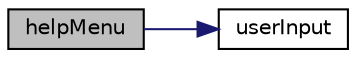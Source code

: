 digraph "helpMenu"
{
 // LATEX_PDF_SIZE
  edge [fontname="Helvetica",fontsize="10",labelfontname="Helvetica",labelfontsize="10"];
  node [fontname="Helvetica",fontsize="10",shape=record];
  rankdir="LR";
  Node1 [label="helpMenu",height=0.2,width=0.4,color="black", fillcolor="grey75", style="filled", fontcolor="black",tooltip="A menu with a description of how to play and what to do"];
  Node1 -> Node2 [color="midnightblue",fontsize="10",style="solid",fontname="Helvetica"];
  Node2 [label="userInput",height=0.2,width=0.4,color="black", fillcolor="white", style="filled",URL="$main_menu_8cpp.html#aa97da210c9fc91edc1ae299f3566a6f8",tooltip="Takes the user input and returns an int between 3 and -3"];
}
